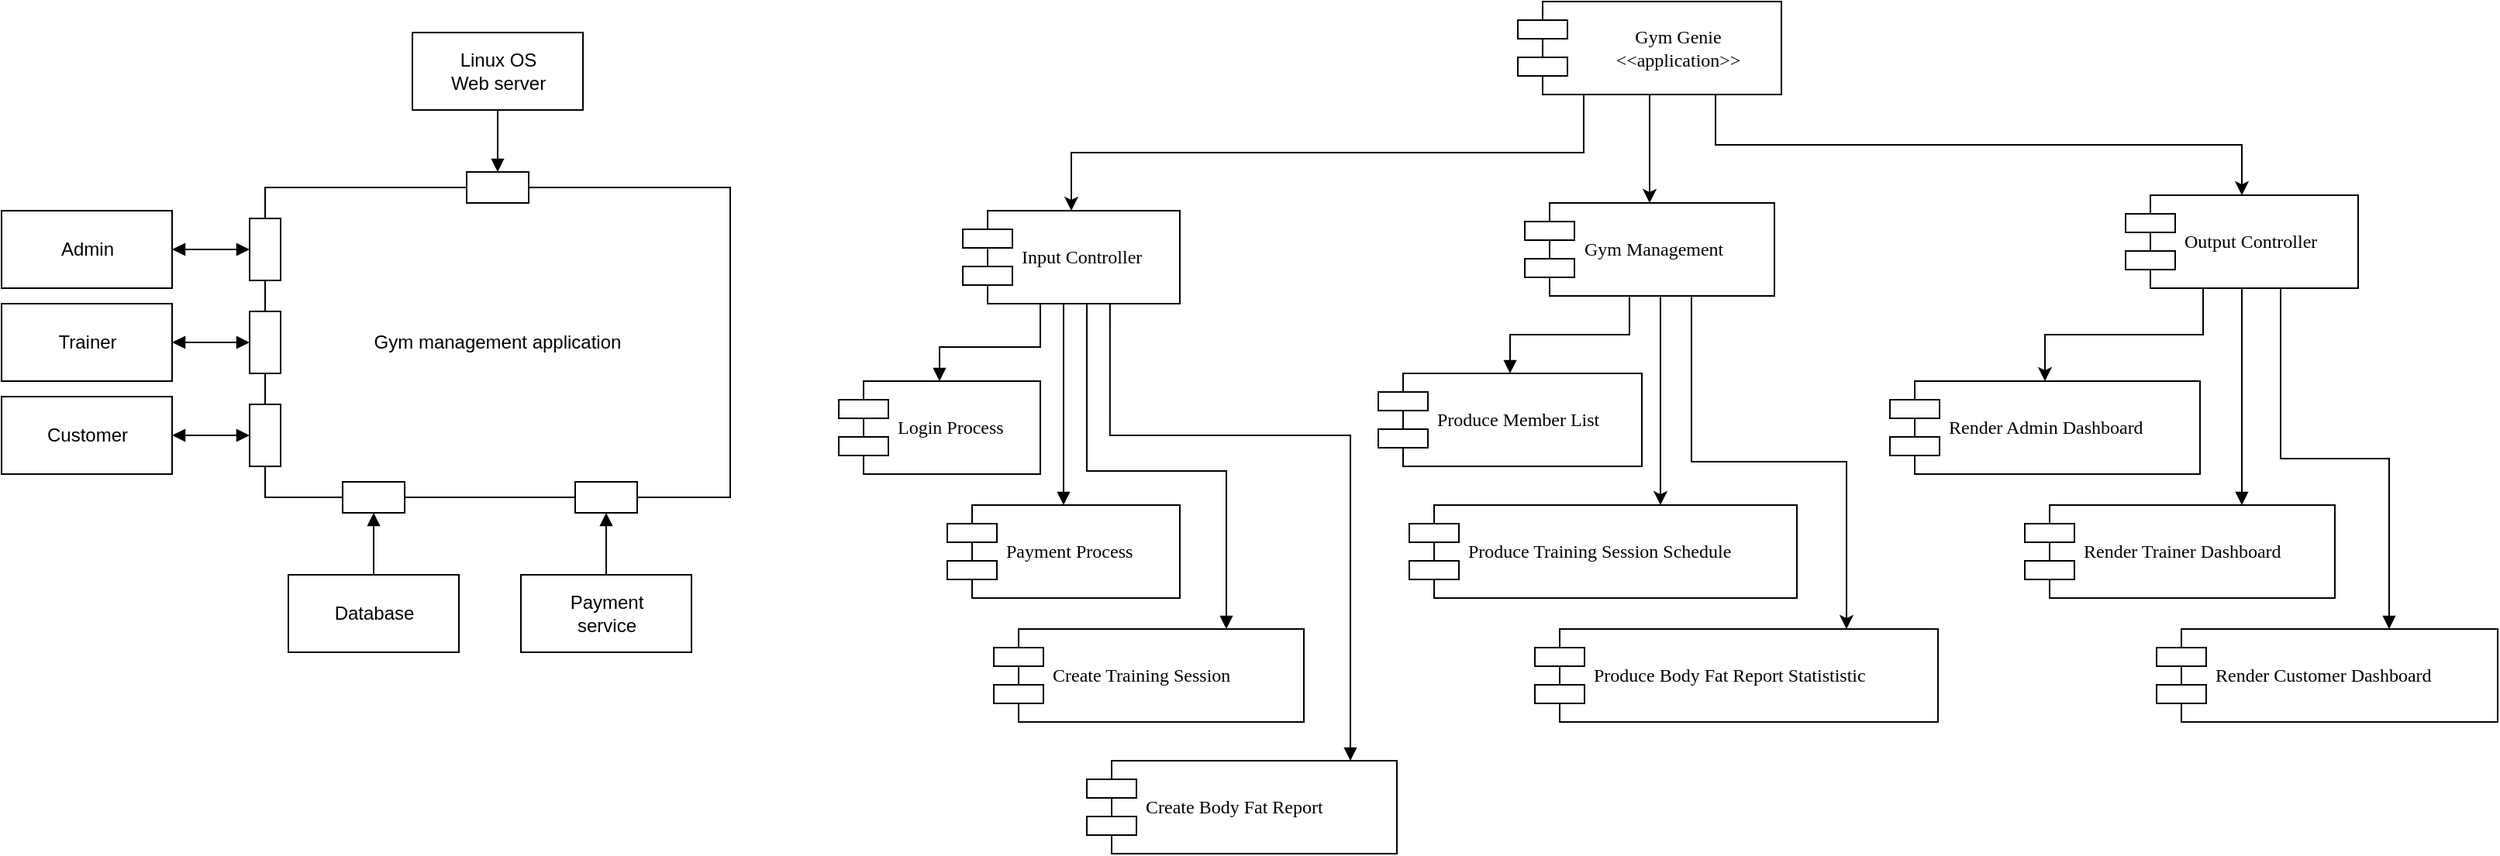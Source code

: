 <mxfile version="12.9.14" type="device"><diagram id="G1n3vJymB_8181fTOBs7" name="Page-1"><mxGraphModel dx="1673" dy="839" grid="1" gridSize="10" guides="1" tooltips="1" connect="1" arrows="1" fold="1" page="1" pageScale="1" pageWidth="2336" pageHeight="1654" math="0" shadow="0"><root><mxCell id="0"/><mxCell id="1" parent="0"/><mxCell id="5IYUcTT-6OeIQgulVMXn-7" value="" style="rounded=0;whiteSpace=wrap;html=1;" vertex="1" parent="1"><mxGeometry x="250" y="140" width="300" height="200" as="geometry"/></mxCell><mxCell id="5IYUcTT-6OeIQgulVMXn-8" value="Gym management application" style="text;html=1;strokeColor=none;fillColor=none;align=center;verticalAlign=middle;whiteSpace=wrap;rounded=0;" vertex="1" parent="1"><mxGeometry x="250" y="140" width="300" height="200" as="geometry"/></mxCell><mxCell id="5IYUcTT-6OeIQgulVMXn-11" value="" style="rounded=0;whiteSpace=wrap;html=1;" vertex="1" parent="1"><mxGeometry x="240" y="280" width="20" height="40" as="geometry"/></mxCell><mxCell id="5IYUcTT-6OeIQgulVMXn-15" value="" style="rounded=0;whiteSpace=wrap;html=1;" vertex="1" parent="1"><mxGeometry x="240" y="220" width="20" height="40" as="geometry"/></mxCell><mxCell id="5IYUcTT-6OeIQgulVMXn-18" value="" style="rounded=0;whiteSpace=wrap;html=1;" vertex="1" parent="1"><mxGeometry x="240" y="160" width="20" height="40" as="geometry"/></mxCell><mxCell id="5IYUcTT-6OeIQgulVMXn-19" value="" style="rounded=0;whiteSpace=wrap;html=1;direction=south;" vertex="1" parent="1"><mxGeometry x="380" y="130" width="40" height="20" as="geometry"/></mxCell><mxCell id="5IYUcTT-6OeIQgulVMXn-22" value="" style="rounded=0;whiteSpace=wrap;html=1;direction=south;" vertex="1" parent="1"><mxGeometry x="300" y="330" width="40" height="20" as="geometry"/></mxCell><mxCell id="5IYUcTT-6OeIQgulVMXn-23" value="" style="rounded=0;whiteSpace=wrap;html=1;direction=south;" vertex="1" parent="1"><mxGeometry x="450" y="330" width="40" height="20" as="geometry"/></mxCell><mxCell id="5IYUcTT-6OeIQgulVMXn-27" style="edgeStyle=orthogonalEdgeStyle;rounded=0;orthogonalLoop=1;jettySize=auto;html=1;exitX=1;exitY=0.5;exitDx=0;exitDy=0;entryX=0;entryY=0.5;entryDx=0;entryDy=0;startArrow=block;startFill=1;endArrow=block;endFill=1;" edge="1" parent="1" source="5IYUcTT-6OeIQgulVMXn-25" target="5IYUcTT-6OeIQgulVMXn-18"><mxGeometry relative="1" as="geometry"/></mxCell><mxCell id="5IYUcTT-6OeIQgulVMXn-25" value="Admin" style="html=1;" vertex="1" parent="1"><mxGeometry x="80" y="155" width="110" height="50" as="geometry"/></mxCell><mxCell id="5IYUcTT-6OeIQgulVMXn-28" style="edgeStyle=orthogonalEdgeStyle;rounded=0;orthogonalLoop=1;jettySize=auto;html=1;exitX=1;exitY=0.5;exitDx=0;exitDy=0;entryX=0;entryY=0.5;entryDx=0;entryDy=0;startArrow=block;startFill=1;endArrow=block;endFill=1;" edge="1" parent="1" source="5IYUcTT-6OeIQgulVMXn-29"><mxGeometry relative="1" as="geometry"><mxPoint x="240" y="240" as="targetPoint"/></mxGeometry></mxCell><mxCell id="5IYUcTT-6OeIQgulVMXn-29" value="Trainer" style="html=1;" vertex="1" parent="1"><mxGeometry x="80" y="215" width="110" height="50" as="geometry"/></mxCell><mxCell id="5IYUcTT-6OeIQgulVMXn-30" style="edgeStyle=orthogonalEdgeStyle;rounded=0;orthogonalLoop=1;jettySize=auto;html=1;exitX=1;exitY=0.5;exitDx=0;exitDy=0;entryX=0;entryY=0.5;entryDx=0;entryDy=0;startArrow=block;startFill=1;endArrow=block;endFill=1;" edge="1" parent="1" source="5IYUcTT-6OeIQgulVMXn-31"><mxGeometry relative="1" as="geometry"><mxPoint x="240" y="300" as="targetPoint"/></mxGeometry></mxCell><mxCell id="5IYUcTT-6OeIQgulVMXn-31" value="Customer" style="html=1;" vertex="1" parent="1"><mxGeometry x="80" y="275" width="110" height="50" as="geometry"/></mxCell><mxCell id="5IYUcTT-6OeIQgulVMXn-34" style="edgeStyle=orthogonalEdgeStyle;rounded=0;orthogonalLoop=1;jettySize=auto;html=1;exitX=0.5;exitY=1;exitDx=0;exitDy=0;entryX=0;entryY=0.5;entryDx=0;entryDy=0;startArrow=none;startFill=0;endArrow=block;endFill=1;" edge="1" parent="1" source="5IYUcTT-6OeIQgulVMXn-33" target="5IYUcTT-6OeIQgulVMXn-19"><mxGeometry relative="1" as="geometry"/></mxCell><mxCell id="5IYUcTT-6OeIQgulVMXn-33" value="Linux OS&lt;br&gt;Web server" style="html=1;" vertex="1" parent="1"><mxGeometry x="345" y="40" width="110" height="50" as="geometry"/></mxCell><mxCell id="5IYUcTT-6OeIQgulVMXn-35" style="edgeStyle=orthogonalEdgeStyle;rounded=0;orthogonalLoop=1;jettySize=auto;html=1;entryX=1;entryY=0.5;entryDx=0;entryDy=0;startArrow=none;startFill=0;endArrow=block;endFill=1;" edge="1" parent="1" source="5IYUcTT-6OeIQgulVMXn-36" target="5IYUcTT-6OeIQgulVMXn-22"><mxGeometry relative="1" as="geometry"><mxPoint x="320" y="500" as="targetPoint"/></mxGeometry></mxCell><mxCell id="5IYUcTT-6OeIQgulVMXn-36" value="Database" style="html=1;" vertex="1" parent="1"><mxGeometry x="265" y="390" width="110" height="50" as="geometry"/></mxCell><mxCell id="5IYUcTT-6OeIQgulVMXn-39" style="edgeStyle=orthogonalEdgeStyle;rounded=0;orthogonalLoop=1;jettySize=auto;html=1;entryX=1;entryY=0.5;entryDx=0;entryDy=0;startArrow=none;startFill=0;endArrow=block;endFill=1;" edge="1" parent="1" source="5IYUcTT-6OeIQgulVMXn-40"><mxGeometry relative="1" as="geometry"><mxPoint x="470" y="350" as="targetPoint"/></mxGeometry></mxCell><mxCell id="5IYUcTT-6OeIQgulVMXn-40" value="Payment&lt;br&gt;service" style="html=1;" vertex="1" parent="1"><mxGeometry x="415" y="390" width="110" height="50" as="geometry"/></mxCell><mxCell id="5IYUcTT-6OeIQgulVMXn-74" style="edgeStyle=orthogonalEdgeStyle;rounded=0;orthogonalLoop=1;jettySize=auto;html=1;startArrow=none;startFill=0;endArrow=block;endFill=1;" edge="1" parent="1" source="5IYUcTT-6OeIQgulVMXn-45" target="5IYUcTT-6OeIQgulVMXn-50"><mxGeometry relative="1" as="geometry"><Array as="points"><mxPoint x="750" y="243"/><mxPoint x="685" y="243"/></Array></mxGeometry></mxCell><mxCell id="5IYUcTT-6OeIQgulVMXn-75" style="edgeStyle=orthogonalEdgeStyle;rounded=0;orthogonalLoop=1;jettySize=auto;html=1;startArrow=none;startFill=0;endArrow=block;endFill=1;" edge="1" parent="1" source="5IYUcTT-6OeIQgulVMXn-45" target="5IYUcTT-6OeIQgulVMXn-61"><mxGeometry relative="1" as="geometry"><Array as="points"><mxPoint x="765" y="250"/><mxPoint x="765" y="250"/></Array></mxGeometry></mxCell><mxCell id="5IYUcTT-6OeIQgulVMXn-76" style="edgeStyle=orthogonalEdgeStyle;rounded=0;orthogonalLoop=1;jettySize=auto;html=1;startArrow=none;startFill=0;endArrow=block;endFill=1;" edge="1" parent="1" source="5IYUcTT-6OeIQgulVMXn-45" target="5IYUcTT-6OeIQgulVMXn-62"><mxGeometry relative="1" as="geometry"><Array as="points"><mxPoint x="780" y="323"/><mxPoint x="870" y="323"/></Array></mxGeometry></mxCell><mxCell id="5IYUcTT-6OeIQgulVMXn-77" style="edgeStyle=orthogonalEdgeStyle;rounded=0;orthogonalLoop=1;jettySize=auto;html=1;startArrow=none;startFill=0;endArrow=block;endFill=1;" edge="1" parent="1" target="5IYUcTT-6OeIQgulVMXn-63"><mxGeometry relative="1" as="geometry"><mxPoint x="794.941" y="215" as="sourcePoint"/><mxPoint x="954.941" y="500.0" as="targetPoint"/><Array as="points"><mxPoint x="795" y="300"/><mxPoint x="950" y="300"/></Array></mxGeometry></mxCell><mxCell id="5IYUcTT-6OeIQgulVMXn-45" value="Input Controller" style="shape=component;align=left;spacingLeft=36;rounded=0;shadow=0;comic=0;labelBackgroundColor=none;strokeWidth=1;fontFamily=Verdana;fontSize=12;html=1;" vertex="1" parent="1"><mxGeometry x="700" y="155" width="140" height="60" as="geometry"/></mxCell><mxCell id="5IYUcTT-6OeIQgulVMXn-46" style="edgeStyle=orthogonalEdgeStyle;rounded=0;orthogonalLoop=1;jettySize=auto;html=1;entryX=0.5;entryY=0;entryDx=0;entryDy=0;" edge="1" parent="1" source="5IYUcTT-6OeIQgulVMXn-49" target="5IYUcTT-6OeIQgulVMXn-66"><mxGeometry relative="1" as="geometry"><Array as="points"><mxPoint x="1500" y="235"/><mxPoint x="1398" y="235"/></Array></mxGeometry></mxCell><mxCell id="5IYUcTT-6OeIQgulVMXn-79" style="edgeStyle=orthogonalEdgeStyle;rounded=0;orthogonalLoop=1;jettySize=auto;html=1;startArrow=none;startFill=0;endArrow=block;endFill=1;" edge="1" parent="1" source="5IYUcTT-6OeIQgulVMXn-49" target="5IYUcTT-6OeIQgulVMXn-65"><mxGeometry relative="1" as="geometry"><Array as="points"><mxPoint x="1525" y="310"/><mxPoint x="1525" y="310"/></Array></mxGeometry></mxCell><mxCell id="5IYUcTT-6OeIQgulVMXn-80" style="edgeStyle=orthogonalEdgeStyle;rounded=0;orthogonalLoop=1;jettySize=auto;html=1;startArrow=none;startFill=0;endArrow=block;endFill=1;" edge="1" parent="1" source="5IYUcTT-6OeIQgulVMXn-49" target="5IYUcTT-6OeIQgulVMXn-67"><mxGeometry relative="1" as="geometry"><Array as="points"><mxPoint x="1550" y="315"/><mxPoint x="1620" y="315"/></Array></mxGeometry></mxCell><mxCell id="5IYUcTT-6OeIQgulVMXn-49" value="Output Controller" style="shape=component;align=left;spacingLeft=36;rounded=0;shadow=0;comic=0;labelBackgroundColor=none;strokeWidth=1;fontFamily=Verdana;fontSize=12;html=1;" vertex="1" parent="1"><mxGeometry x="1450" y="145" width="150" height="60" as="geometry"/></mxCell><mxCell id="5IYUcTT-6OeIQgulVMXn-50" value="Login Process" style="shape=component;align=left;spacingLeft=36;rounded=0;shadow=0;comic=0;labelBackgroundColor=none;strokeWidth=1;fontFamily=Verdana;fontSize=12;html=1;" vertex="1" parent="1"><mxGeometry x="620" y="265" width="130" height="60" as="geometry"/></mxCell><mxCell id="5IYUcTT-6OeIQgulVMXn-52" style="edgeStyle=orthogonalEdgeStyle;rounded=0;orthogonalLoop=1;jettySize=auto;html=1;" edge="1" parent="1" source="5IYUcTT-6OeIQgulVMXn-54" target="5IYUcTT-6OeIQgulVMXn-59"><mxGeometry relative="1" as="geometry"><Array as="points"><mxPoint x="1150" y="230"/><mxPoint x="1150" y="230"/></Array></mxGeometry></mxCell><mxCell id="5IYUcTT-6OeIQgulVMXn-53" style="edgeStyle=orthogonalEdgeStyle;rounded=0;orthogonalLoop=1;jettySize=auto;html=1;exitX=0.75;exitY=1;exitDx=0;exitDy=0;" edge="1" parent="1" source="5IYUcTT-6OeIQgulVMXn-54" target="5IYUcTT-6OeIQgulVMXn-64"><mxGeometry relative="1" as="geometry"><Array as="points"><mxPoint x="1170" y="210"/><mxPoint x="1170" y="317"/><mxPoint x="1270" y="317"/></Array></mxGeometry></mxCell><mxCell id="5IYUcTT-6OeIQgulVMXn-78" style="edgeStyle=orthogonalEdgeStyle;rounded=0;orthogonalLoop=1;jettySize=auto;html=1;startArrow=none;startFill=0;endArrow=block;endFill=1;" edge="1" parent="1" source="5IYUcTT-6OeIQgulVMXn-54" target="5IYUcTT-6OeIQgulVMXn-60"><mxGeometry relative="1" as="geometry"><Array as="points"><mxPoint x="1130" y="235"/><mxPoint x="1053" y="235"/></Array></mxGeometry></mxCell><mxCell id="5IYUcTT-6OeIQgulVMXn-54" value="Gym Management" style="shape=component;align=left;spacingLeft=36;rounded=0;shadow=0;comic=0;labelBackgroundColor=none;strokeWidth=1;fontFamily=Verdana;fontSize=12;html=1;" vertex="1" parent="1"><mxGeometry x="1062.5" y="150" width="161" height="60" as="geometry"/></mxCell><mxCell id="5IYUcTT-6OeIQgulVMXn-55" style="edgeStyle=orthogonalEdgeStyle;rounded=0;orthogonalLoop=1;jettySize=auto;html=1;exitX=0.25;exitY=1;exitDx=0;exitDy=0;entryX=0.5;entryY=0;entryDx=0;entryDy=0;" edge="1" parent="1" source="5IYUcTT-6OeIQgulVMXn-58" target="5IYUcTT-6OeIQgulVMXn-45"><mxGeometry relative="1" as="geometry"/></mxCell><mxCell id="5IYUcTT-6OeIQgulVMXn-56" style="edgeStyle=orthogonalEdgeStyle;rounded=0;orthogonalLoop=1;jettySize=auto;html=1;exitX=0.5;exitY=1;exitDx=0;exitDy=0;entryX=0.5;entryY=0;entryDx=0;entryDy=0;" edge="1" parent="1" source="5IYUcTT-6OeIQgulVMXn-58" target="5IYUcTT-6OeIQgulVMXn-54"><mxGeometry relative="1" as="geometry"/></mxCell><mxCell id="5IYUcTT-6OeIQgulVMXn-57" style="edgeStyle=orthogonalEdgeStyle;rounded=0;orthogonalLoop=1;jettySize=auto;html=1;exitX=0.75;exitY=1;exitDx=0;exitDy=0;entryX=0.5;entryY=0;entryDx=0;entryDy=0;" edge="1" parent="1" source="5IYUcTT-6OeIQgulVMXn-58" target="5IYUcTT-6OeIQgulVMXn-49"><mxGeometry relative="1" as="geometry"/></mxCell><mxCell id="5IYUcTT-6OeIQgulVMXn-58" value="Gym Genie &lt;br&gt;&amp;lt;&amp;lt;application&amp;gt;&amp;gt;" style="shape=component;align=center;spacingLeft=36;rounded=0;shadow=0;comic=0;labelBackgroundColor=none;strokeWidth=1;fontFamily=Verdana;fontSize=12;html=1;" vertex="1" parent="1"><mxGeometry x="1058" y="20" width="170" height="60" as="geometry"/></mxCell><mxCell id="5IYUcTT-6OeIQgulVMXn-59" value="Produce Training Session Schedule" style="shape=component;align=left;spacingLeft=36;rounded=0;shadow=0;comic=0;labelBackgroundColor=none;strokeWidth=1;fontFamily=Verdana;fontSize=12;html=1;" vertex="1" parent="1"><mxGeometry x="988" y="345" width="250" height="60" as="geometry"/></mxCell><mxCell id="5IYUcTT-6OeIQgulVMXn-60" value="Produce Member List" style="shape=component;align=left;spacingLeft=36;rounded=0;shadow=0;comic=0;labelBackgroundColor=none;strokeWidth=1;fontFamily=Verdana;fontSize=12;html=1;" vertex="1" parent="1"><mxGeometry x="968" y="260" width="170" height="60" as="geometry"/></mxCell><mxCell id="5IYUcTT-6OeIQgulVMXn-61" value="Payment Process" style="shape=component;align=left;spacingLeft=36;rounded=0;shadow=0;comic=0;labelBackgroundColor=none;strokeWidth=1;fontFamily=Verdana;fontSize=12;html=1;" vertex="1" parent="1"><mxGeometry x="690" y="345" width="150" height="60" as="geometry"/></mxCell><mxCell id="5IYUcTT-6OeIQgulVMXn-62" value="Create Training Session" style="shape=component;align=left;spacingLeft=36;rounded=0;shadow=0;comic=0;labelBackgroundColor=none;strokeWidth=1;fontFamily=Verdana;fontSize=12;html=1;" vertex="1" parent="1"><mxGeometry x="720" y="425" width="200" height="60" as="geometry"/></mxCell><mxCell id="5IYUcTT-6OeIQgulVMXn-63" value="Create Body Fat Report" style="shape=component;align=left;spacingLeft=36;rounded=0;shadow=0;comic=0;labelBackgroundColor=none;strokeWidth=1;fontFamily=Verdana;fontSize=12;html=1;" vertex="1" parent="1"><mxGeometry x="780" y="510" width="200" height="60" as="geometry"/></mxCell><mxCell id="5IYUcTT-6OeIQgulVMXn-64" value="Produce Body Fat Report Statististic" style="shape=component;align=left;spacingLeft=36;rounded=0;shadow=0;comic=0;labelBackgroundColor=none;strokeWidth=1;fontFamily=Verdana;fontSize=12;html=1;" vertex="1" parent="1"><mxGeometry x="1069" y="425" width="260" height="60" as="geometry"/></mxCell><mxCell id="5IYUcTT-6OeIQgulVMXn-65" value="Render Trainer Dashboard" style="shape=component;align=left;spacingLeft=36;rounded=0;shadow=0;comic=0;labelBackgroundColor=none;strokeWidth=1;fontFamily=Verdana;fontSize=12;html=1;" vertex="1" parent="1"><mxGeometry x="1385" y="345" width="200" height="60" as="geometry"/></mxCell><mxCell id="5IYUcTT-6OeIQgulVMXn-66" value="Render Admin Dashboard" style="shape=component;align=left;spacingLeft=36;rounded=0;shadow=0;comic=0;labelBackgroundColor=none;strokeWidth=1;fontFamily=Verdana;fontSize=12;html=1;" vertex="1" parent="1"><mxGeometry x="1298" y="265" width="200" height="60" as="geometry"/></mxCell><mxCell id="5IYUcTT-6OeIQgulVMXn-67" value="Render Customer Dashboard" style="shape=component;align=left;spacingLeft=36;rounded=0;shadow=0;comic=0;labelBackgroundColor=none;strokeWidth=1;fontFamily=Verdana;fontSize=12;html=1;" vertex="1" parent="1"><mxGeometry x="1470" y="425" width="220" height="60" as="geometry"/></mxCell></root></mxGraphModel></diagram></mxfile>